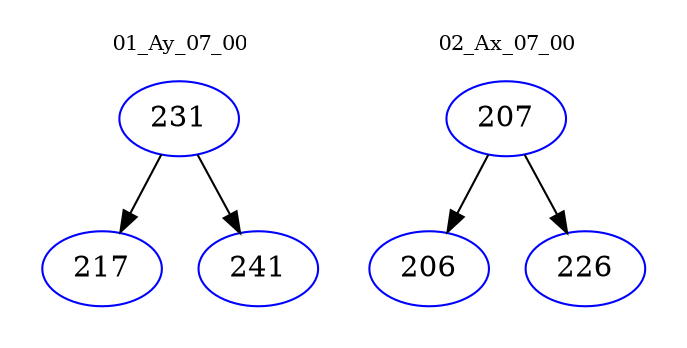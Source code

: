 digraph{
subgraph cluster_0 {
color = white
label = "01_Ay_07_00";
fontsize=10;
T0_231 [label="231", color="blue"]
T0_231 -> T0_217 [color="black"]
T0_217 [label="217", color="blue"]
T0_231 -> T0_241 [color="black"]
T0_241 [label="241", color="blue"]
}
subgraph cluster_1 {
color = white
label = "02_Ax_07_00";
fontsize=10;
T1_207 [label="207", color="blue"]
T1_207 -> T1_206 [color="black"]
T1_206 [label="206", color="blue"]
T1_207 -> T1_226 [color="black"]
T1_226 [label="226", color="blue"]
}
}

